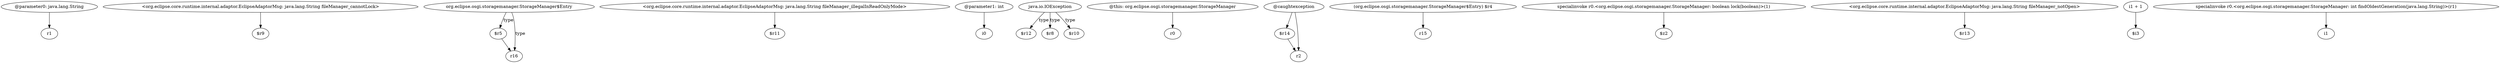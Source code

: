 digraph g {
0[label="@parameter0: java.lang.String"]
1[label="r1"]
0->1[label=""]
2[label="<org.eclipse.core.runtime.internal.adaptor.EclipseAdaptorMsg: java.lang.String fileManager_cannotLock>"]
3[label="$r9"]
2->3[label=""]
4[label="org.eclipse.osgi.storagemanager.StorageManager$Entry"]
5[label="$r5"]
4->5[label="type"]
6[label="<org.eclipse.core.runtime.internal.adaptor.EclipseAdaptorMsg: java.lang.String fileManager_illegalInReadOnlyMode>"]
7[label="$r11"]
6->7[label=""]
8[label="@parameter1: int"]
9[label="i0"]
8->9[label=""]
10[label="java.io.IOException"]
11[label="$r12"]
10->11[label="type"]
12[label="r16"]
4->12[label="type"]
13[label="@this: org.eclipse.osgi.storagemanager.StorageManager"]
14[label="r0"]
13->14[label=""]
15[label="$r8"]
10->15[label="type"]
16[label="@caughtexception"]
17[label="$r14"]
16->17[label=""]
18[label="(org.eclipse.osgi.storagemanager.StorageManager$Entry) $r4"]
19[label="r15"]
18->19[label=""]
20[label="specialinvoke r0.<org.eclipse.osgi.storagemanager.StorageManager: boolean lock(boolean)>(1)"]
21[label="$z2"]
20->21[label=""]
22[label="<org.eclipse.core.runtime.internal.adaptor.EclipseAdaptorMsg: java.lang.String fileManager_notOpen>"]
23[label="$r13"]
22->23[label=""]
24[label="r2"]
17->24[label=""]
25[label="$r10"]
10->25[label="type"]
16->24[label=""]
5->12[label=""]
26[label="i1 + 1"]
27[label="$i3"]
26->27[label=""]
28[label="specialinvoke r0.<org.eclipse.osgi.storagemanager.StorageManager: int findOldestGeneration(java.lang.String)>(r1)"]
29[label="i1"]
28->29[label=""]
}